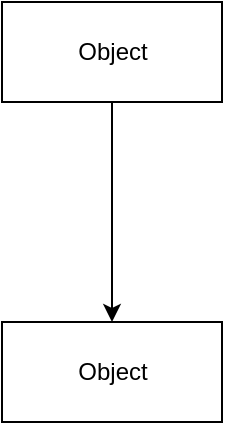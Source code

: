 <mxfile version="13.6.6" type="github"><diagram id="cr0koPRzsPeDM41Vawg9" name="Page-1"><mxGraphModel dx="1422" dy="762" grid="1" gridSize="10" guides="1" tooltips="1" connect="1" arrows="1" fold="1" page="1" pageScale="1" pageWidth="850" pageHeight="1100" math="0" shadow="0"><root><mxCell id="0"/><mxCell id="1" parent="0"/><mxCell id="pftSJPtANdeUpkBzQvUT-7" style="edgeStyle=orthogonalEdgeStyle;rounded=0;orthogonalLoop=1;jettySize=auto;html=1;entryX=0.5;entryY=0;entryDx=0;entryDy=0;" edge="1" parent="1" source="pftSJPtANdeUpkBzQvUT-5" target="pftSJPtANdeUpkBzQvUT-6"><mxGeometry relative="1" as="geometry"/></mxCell><mxCell id="pftSJPtANdeUpkBzQvUT-5" value="Object" style="html=1;" vertex="1" parent="1"><mxGeometry x="120" y="140" width="110" height="50" as="geometry"/></mxCell><mxCell id="pftSJPtANdeUpkBzQvUT-6" value="Object" style="html=1;" vertex="1" parent="1"><mxGeometry x="120" y="300" width="110" height="50" as="geometry"/></mxCell></root></mxGraphModel></diagram></mxfile>